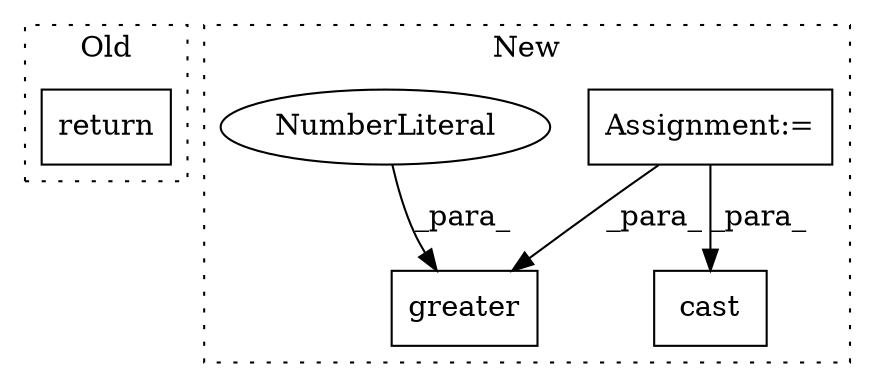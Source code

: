 digraph G {
subgraph cluster0 {
1 [label="return" a="41" s="693" l="7" shape="box"];
label = "Old";
style="dotted";
}
subgraph cluster1 {
2 [label="greater" a="32" s="1278,1308" l="8,1" shape="box"];
3 [label="Assignment:=" a="7" s="717" l="1" shape="box"];
4 [label="NumberLiteral" a="34" s="1305" l="3" shape="ellipse"];
5 [label="cast" a="32" s="792,858" l="5,1" shape="box"];
label = "New";
style="dotted";
}
3 -> 5 [label="_para_"];
3 -> 2 [label="_para_"];
4 -> 2 [label="_para_"];
}